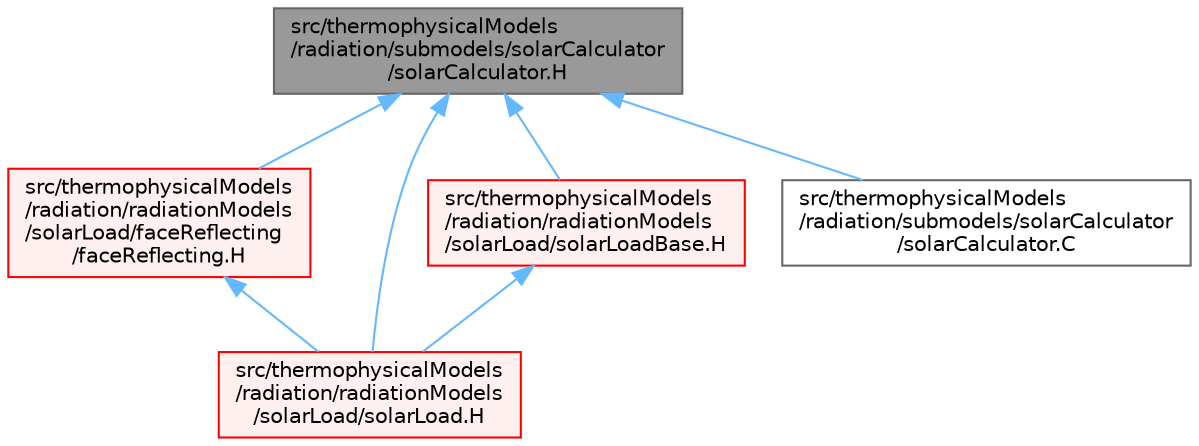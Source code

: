 digraph "src/thermophysicalModels/radiation/submodels/solarCalculator/solarCalculator.H"
{
 // LATEX_PDF_SIZE
  bgcolor="transparent";
  edge [fontname=Helvetica,fontsize=10,labelfontname=Helvetica,labelfontsize=10];
  node [fontname=Helvetica,fontsize=10,shape=box,height=0.2,width=0.4];
  Node1 [id="Node000001",label="src/thermophysicalModels\l/radiation/submodels/solarCalculator\l/solarCalculator.H",height=0.2,width=0.4,color="gray40", fillcolor="grey60", style="filled", fontcolor="black",tooltip=" "];
  Node1 -> Node2 [id="edge1_Node000001_Node000002",dir="back",color="steelblue1",style="solid",tooltip=" "];
  Node2 [id="Node000002",label="src/thermophysicalModels\l/radiation/radiationModels\l/solarLoad/faceReflecting\l/faceReflecting.H",height=0.2,width=0.4,color="red", fillcolor="#FFF0F0", style="filled",URL="$faceReflecting_8H.html",tooltip=" "];
  Node2 -> Node4 [id="edge2_Node000002_Node000004",dir="back",color="steelblue1",style="solid",tooltip=" "];
  Node4 [id="Node000004",label="src/thermophysicalModels\l/radiation/radiationModels\l/solarLoad/solarLoad.H",height=0.2,width=0.4,color="red", fillcolor="#FFF0F0", style="filled",URL="$solarLoad_8H.html",tooltip=" "];
  Node1 -> Node4 [id="edge3_Node000001_Node000004",dir="back",color="steelblue1",style="solid",tooltip=" "];
  Node1 -> Node15 [id="edge4_Node000001_Node000015",dir="back",color="steelblue1",style="solid",tooltip=" "];
  Node15 [id="Node000015",label="src/thermophysicalModels\l/radiation/radiationModels\l/solarLoad/solarLoadBase.H",height=0.2,width=0.4,color="red", fillcolor="#FFF0F0", style="filled",URL="$solarLoadBase_8H.html",tooltip=" "];
  Node15 -> Node4 [id="edge5_Node000015_Node000004",dir="back",color="steelblue1",style="solid",tooltip=" "];
  Node1 -> Node17 [id="edge6_Node000001_Node000017",dir="back",color="steelblue1",style="solid",tooltip=" "];
  Node17 [id="Node000017",label="src/thermophysicalModels\l/radiation/submodels/solarCalculator\l/solarCalculator.C",height=0.2,width=0.4,color="grey40", fillcolor="white", style="filled",URL="$solarCalculator_8C.html",tooltip=" "];
}
